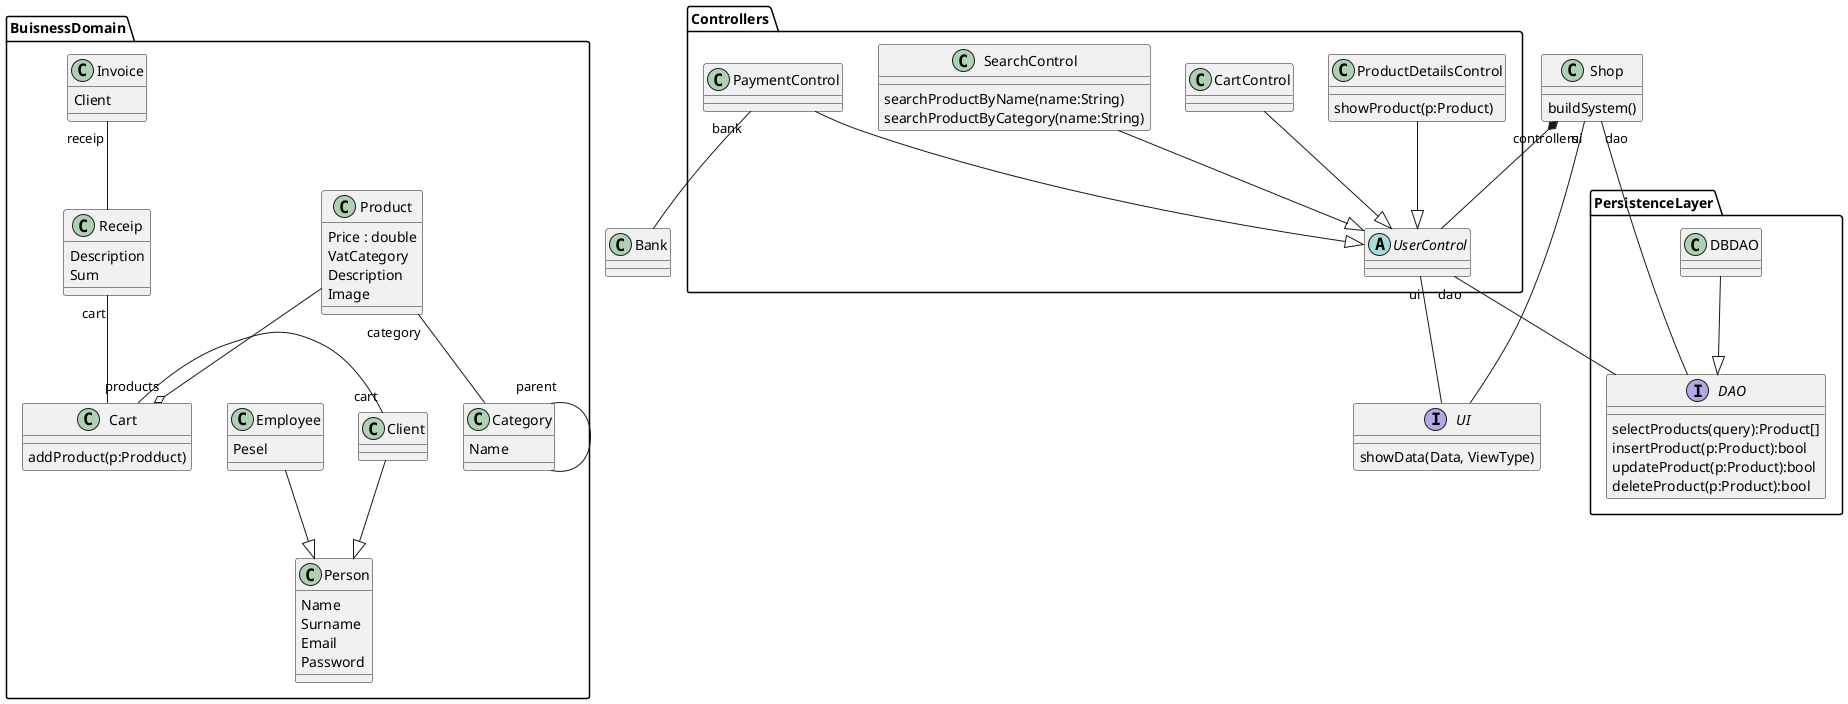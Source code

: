 @startuml
' Diagram based on diaram z3.class_diagram

package BuisnessDomain{ 
class Person{
    Name 
    Surname 
    Email
    Password
}

class Client{
    'Cart
}

class Employee{
    Pesel
}

class Category{
    Name
}

class Product{
    Price : double
    VatCategory
    Description
    Image
}

class Cart{
    'Products[] 

    addProduct(p:Prodduct)
}

class Receip{
    Description
    Sum
    'Cart
}

class Invoice{
    Client
    'Receip
}
}

class Bank{
    
}


'we can have web ui as well as mobile ui
interface UI{
    showData(Data, ViewType)
}

class Shop{
    'creator fo the application
    buildSystem()
}

package Controllers {
abstract UserControl{
    'interface used for controlling user inputs and commands
}

class SearchControl{
    'Controller for search operations
    searchProductByName(name:String)
    searchProductByCategory(name:String)
}

class ProductDetailsControl{
    'Controller of product opperations
    showProduct(p:Product)
}

class PaymentControl{
}

class CartControl{

}

}

package PersistenceLayer{

'for open/closed principle it is an interface

interface DAO{
    selectProducts(query):Product[]
    insertProduct(p:Product):bool
    updateProduct(p:Product):bool
    deleteProduct(p:Product):bool
}

'i have at least one of these three following classes
class DBDAO {}
DBDAO --|> DAO

'class CloudDAO {}
'CloudDAO --|> DAO

'class FileDAO {}
'FileDAO --|> DAO

}

Client --|> Person
Employee --|> Person
Product --o "products"   Cart
'Cart zawiera 0 lub więcej Produktów, pod nazwą Products

Client "cart" - Cart
Invoice "receip" -- Receip
Receip "cart" -- Cart

Product "category" -- Category
Category "parent" -- Category
UserControl "ui" -- UI
UserControl "dao" -- DAO
PaymentControl "bank" --Bank


SearchControl --|> UserControl
ProductDetailsControl --|> UserControl
PaymentControl --|> UserControl
CartControl --|> UserControl

Shop "ui" -- UI
Shop "dao" -- DAO
Shop "controllers" *-- UserControl


@enduml